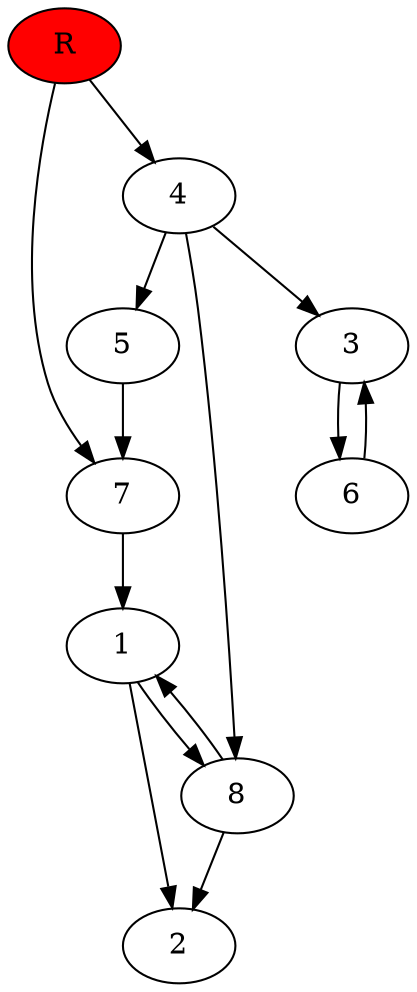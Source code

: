 digraph prb24244 {
	1
	2
	3
	4
	5
	6
	7
	8
	R [fillcolor="#ff0000" style=filled]
	1 -> 2
	1 -> 8
	3 -> 6
	4 -> 3
	4 -> 5
	4 -> 8
	5 -> 7
	6 -> 3
	7 -> 1
	8 -> 1
	8 -> 2
	R -> 4
	R -> 7
}
